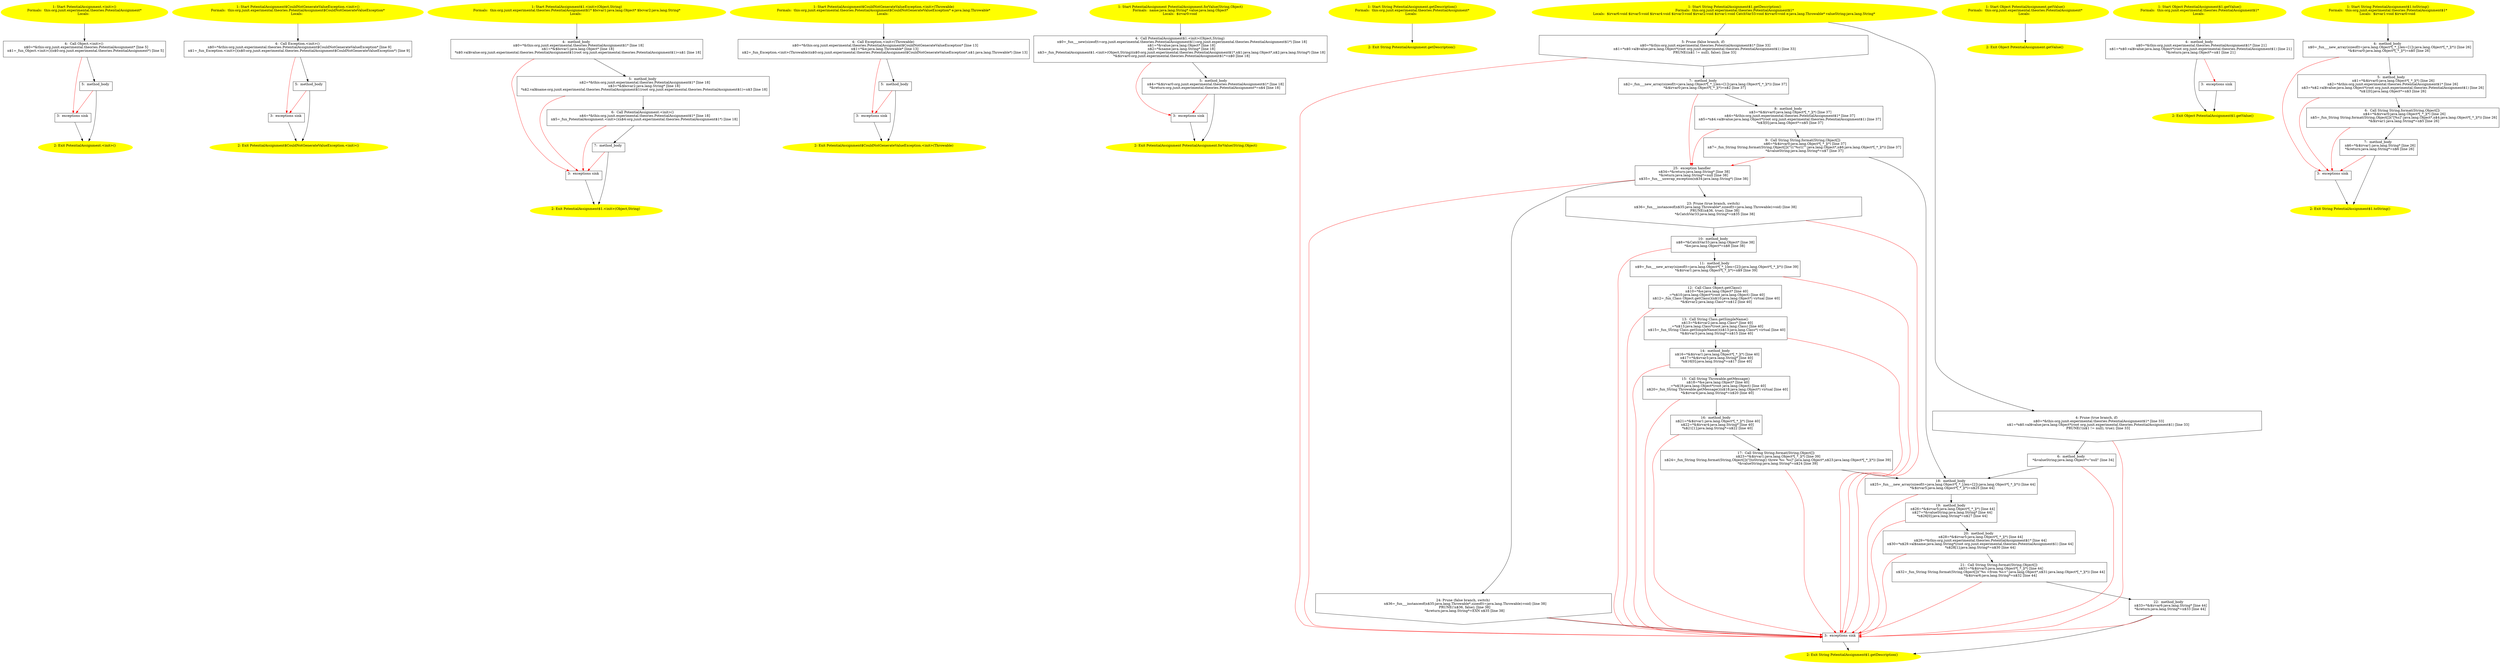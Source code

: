 /* @generated */
digraph cfg {
"org.junit.experimental.theories.PotentialAssignment.<init>().a946f276779614f1e96d14861b36c3ec_1" [label="1: Start PotentialAssignment.<init>()\nFormals:  this:org.junit.experimental.theories.PotentialAssignment*\nLocals:  \n  " color=yellow style=filled]
	

	 "org.junit.experimental.theories.PotentialAssignment.<init>().a946f276779614f1e96d14861b36c3ec_1" -> "org.junit.experimental.theories.PotentialAssignment.<init>().a946f276779614f1e96d14861b36c3ec_4" ;
"org.junit.experimental.theories.PotentialAssignment.<init>().a946f276779614f1e96d14861b36c3ec_2" [label="2: Exit PotentialAssignment.<init>() \n  " color=yellow style=filled]
	

"org.junit.experimental.theories.PotentialAssignment.<init>().a946f276779614f1e96d14861b36c3ec_3" [label="3:  exceptions sink \n  " shape="box"]
	

	 "org.junit.experimental.theories.PotentialAssignment.<init>().a946f276779614f1e96d14861b36c3ec_3" -> "org.junit.experimental.theories.PotentialAssignment.<init>().a946f276779614f1e96d14861b36c3ec_2" ;
"org.junit.experimental.theories.PotentialAssignment.<init>().a946f276779614f1e96d14861b36c3ec_4" [label="4:  Call Object.<init>() \n   n$0=*&this:org.junit.experimental.theories.PotentialAssignment* [line 5]\n  n$1=_fun_Object.<init>()(n$0:org.junit.experimental.theories.PotentialAssignment*) [line 5]\n " shape="box"]
	

	 "org.junit.experimental.theories.PotentialAssignment.<init>().a946f276779614f1e96d14861b36c3ec_4" -> "org.junit.experimental.theories.PotentialAssignment.<init>().a946f276779614f1e96d14861b36c3ec_5" ;
	 "org.junit.experimental.theories.PotentialAssignment.<init>().a946f276779614f1e96d14861b36c3ec_4" -> "org.junit.experimental.theories.PotentialAssignment.<init>().a946f276779614f1e96d14861b36c3ec_3" [color="red" ];
"org.junit.experimental.theories.PotentialAssignment.<init>().a946f276779614f1e96d14861b36c3ec_5" [label="5:  method_body \n  " shape="box"]
	

	 "org.junit.experimental.theories.PotentialAssignment.<init>().a946f276779614f1e96d14861b36c3ec_5" -> "org.junit.experimental.theories.PotentialAssignment.<init>().a946f276779614f1e96d14861b36c3ec_2" ;
	 "org.junit.experimental.theories.PotentialAssignment.<init>().a946f276779614f1e96d14861b36c3ec_5" -> "org.junit.experimental.theories.PotentialAssignment.<init>().a946f276779614f1e96d14861b36c3ec_3" [color="red" ];
"org.junit.experimental.theories.PotentialAssignment$CouldNotGenerateValueException.<init>().625df647f2299455a5fc3a4da84e0d4c_1" [label="1: Start PotentialAssignment$CouldNotGenerateValueException.<init>()\nFormals:  this:org.junit.experimental.theories.PotentialAssignment$CouldNotGenerateValueException*\nLocals:  \n  " color=yellow style=filled]
	

	 "org.junit.experimental.theories.PotentialAssignment$CouldNotGenerateValueException.<init>().625df647f2299455a5fc3a4da84e0d4c_1" -> "org.junit.experimental.theories.PotentialAssignment$CouldNotGenerateValueException.<init>().625df647f2299455a5fc3a4da84e0d4c_4" ;
"org.junit.experimental.theories.PotentialAssignment$CouldNotGenerateValueException.<init>().625df647f2299455a5fc3a4da84e0d4c_2" [label="2: Exit PotentialAssignment$CouldNotGenerateValueException.<init>() \n  " color=yellow style=filled]
	

"org.junit.experimental.theories.PotentialAssignment$CouldNotGenerateValueException.<init>().625df647f2299455a5fc3a4da84e0d4c_3" [label="3:  exceptions sink \n  " shape="box"]
	

	 "org.junit.experimental.theories.PotentialAssignment$CouldNotGenerateValueException.<init>().625df647f2299455a5fc3a4da84e0d4c_3" -> "org.junit.experimental.theories.PotentialAssignment$CouldNotGenerateValueException.<init>().625df647f2299455a5fc3a4da84e0d4c_2" ;
"org.junit.experimental.theories.PotentialAssignment$CouldNotGenerateValueException.<init>().625df647f2299455a5fc3a4da84e0d4c_4" [label="4:  Call Exception.<init>() \n   n$0=*&this:org.junit.experimental.theories.PotentialAssignment$CouldNotGenerateValueException* [line 9]\n  n$1=_fun_Exception.<init>()(n$0:org.junit.experimental.theories.PotentialAssignment$CouldNotGenerateValueException*) [line 9]\n " shape="box"]
	

	 "org.junit.experimental.theories.PotentialAssignment$CouldNotGenerateValueException.<init>().625df647f2299455a5fc3a4da84e0d4c_4" -> "org.junit.experimental.theories.PotentialAssignment$CouldNotGenerateValueException.<init>().625df647f2299455a5fc3a4da84e0d4c_5" ;
	 "org.junit.experimental.theories.PotentialAssignment$CouldNotGenerateValueException.<init>().625df647f2299455a5fc3a4da84e0d4c_4" -> "org.junit.experimental.theories.PotentialAssignment$CouldNotGenerateValueException.<init>().625df647f2299455a5fc3a4da84e0d4c_3" [color="red" ];
"org.junit.experimental.theories.PotentialAssignment$CouldNotGenerateValueException.<init>().625df647f2299455a5fc3a4da84e0d4c_5" [label="5:  method_body \n  " shape="box"]
	

	 "org.junit.experimental.theories.PotentialAssignment$CouldNotGenerateValueException.<init>().625df647f2299455a5fc3a4da84e0d4c_5" -> "org.junit.experimental.theories.PotentialAssignment$CouldNotGenerateValueException.<init>().625df647f2299455a5fc3a4da84e0d4c_2" ;
	 "org.junit.experimental.theories.PotentialAssignment$CouldNotGenerateValueException.<init>().625df647f2299455a5fc3a4da84e0d4c_5" -> "org.junit.experimental.theories.PotentialAssignment$CouldNotGenerateValueException.<init>().625df647f2299455a5fc3a4da84e0d4c_3" [color="red" ];
"org.junit.experimental.theories.PotentialAssignment$1.<init>(java.lang.Object,java.lang.String).eab66f8be7a6048286e4ffd0e02a91ef_1" [label="1: Start PotentialAssignment$1.<init>(Object,String)\nFormals:  this:org.junit.experimental.theories.PotentialAssignment$1* $bcvar1:java.lang.Object* $bcvar2:java.lang.String*\nLocals:  \n  " color=yellow style=filled]
	

	 "org.junit.experimental.theories.PotentialAssignment$1.<init>(java.lang.Object,java.lang.String).eab66f8be7a6048286e4ffd0e02a91ef_1" -> "org.junit.experimental.theories.PotentialAssignment$1.<init>(java.lang.Object,java.lang.String).eab66f8be7a6048286e4ffd0e02a91ef_4" ;
"org.junit.experimental.theories.PotentialAssignment$1.<init>(java.lang.Object,java.lang.String).eab66f8be7a6048286e4ffd0e02a91ef_2" [label="2: Exit PotentialAssignment$1.<init>(Object,String) \n  " color=yellow style=filled]
	

"org.junit.experimental.theories.PotentialAssignment$1.<init>(java.lang.Object,java.lang.String).eab66f8be7a6048286e4ffd0e02a91ef_3" [label="3:  exceptions sink \n  " shape="box"]
	

	 "org.junit.experimental.theories.PotentialAssignment$1.<init>(java.lang.Object,java.lang.String).eab66f8be7a6048286e4ffd0e02a91ef_3" -> "org.junit.experimental.theories.PotentialAssignment$1.<init>(java.lang.Object,java.lang.String).eab66f8be7a6048286e4ffd0e02a91ef_2" ;
"org.junit.experimental.theories.PotentialAssignment$1.<init>(java.lang.Object,java.lang.String).eab66f8be7a6048286e4ffd0e02a91ef_4" [label="4:  method_body \n   n$0=*&this:org.junit.experimental.theories.PotentialAssignment$1* [line 18]\n  n$1=*&$bcvar1:java.lang.Object* [line 18]\n  *n$0.val$value:org.junit.experimental.theories.PotentialAssignment$1(root org.junit.experimental.theories.PotentialAssignment$1)=n$1 [line 18]\n " shape="box"]
	

	 "org.junit.experimental.theories.PotentialAssignment$1.<init>(java.lang.Object,java.lang.String).eab66f8be7a6048286e4ffd0e02a91ef_4" -> "org.junit.experimental.theories.PotentialAssignment$1.<init>(java.lang.Object,java.lang.String).eab66f8be7a6048286e4ffd0e02a91ef_5" ;
	 "org.junit.experimental.theories.PotentialAssignment$1.<init>(java.lang.Object,java.lang.String).eab66f8be7a6048286e4ffd0e02a91ef_4" -> "org.junit.experimental.theories.PotentialAssignment$1.<init>(java.lang.Object,java.lang.String).eab66f8be7a6048286e4ffd0e02a91ef_3" [color="red" ];
"org.junit.experimental.theories.PotentialAssignment$1.<init>(java.lang.Object,java.lang.String).eab66f8be7a6048286e4ffd0e02a91ef_5" [label="5:  method_body \n   n$2=*&this:org.junit.experimental.theories.PotentialAssignment$1* [line 18]\n  n$3=*&$bcvar2:java.lang.String* [line 18]\n  *n$2.val$name:org.junit.experimental.theories.PotentialAssignment$1(root org.junit.experimental.theories.PotentialAssignment$1)=n$3 [line 18]\n " shape="box"]
	

	 "org.junit.experimental.theories.PotentialAssignment$1.<init>(java.lang.Object,java.lang.String).eab66f8be7a6048286e4ffd0e02a91ef_5" -> "org.junit.experimental.theories.PotentialAssignment$1.<init>(java.lang.Object,java.lang.String).eab66f8be7a6048286e4ffd0e02a91ef_6" ;
	 "org.junit.experimental.theories.PotentialAssignment$1.<init>(java.lang.Object,java.lang.String).eab66f8be7a6048286e4ffd0e02a91ef_5" -> "org.junit.experimental.theories.PotentialAssignment$1.<init>(java.lang.Object,java.lang.String).eab66f8be7a6048286e4ffd0e02a91ef_3" [color="red" ];
"org.junit.experimental.theories.PotentialAssignment$1.<init>(java.lang.Object,java.lang.String).eab66f8be7a6048286e4ffd0e02a91ef_6" [label="6:  Call PotentialAssignment.<init>() \n   n$4=*&this:org.junit.experimental.theories.PotentialAssignment$1* [line 18]\n  n$5=_fun_PotentialAssignment.<init>()(n$4:org.junit.experimental.theories.PotentialAssignment$1*) [line 18]\n " shape="box"]
	

	 "org.junit.experimental.theories.PotentialAssignment$1.<init>(java.lang.Object,java.lang.String).eab66f8be7a6048286e4ffd0e02a91ef_6" -> "org.junit.experimental.theories.PotentialAssignment$1.<init>(java.lang.Object,java.lang.String).eab66f8be7a6048286e4ffd0e02a91ef_7" ;
	 "org.junit.experimental.theories.PotentialAssignment$1.<init>(java.lang.Object,java.lang.String).eab66f8be7a6048286e4ffd0e02a91ef_6" -> "org.junit.experimental.theories.PotentialAssignment$1.<init>(java.lang.Object,java.lang.String).eab66f8be7a6048286e4ffd0e02a91ef_3" [color="red" ];
"org.junit.experimental.theories.PotentialAssignment$1.<init>(java.lang.Object,java.lang.String).eab66f8be7a6048286e4ffd0e02a91ef_7" [label="7:  method_body \n  " shape="box"]
	

	 "org.junit.experimental.theories.PotentialAssignment$1.<init>(java.lang.Object,java.lang.String).eab66f8be7a6048286e4ffd0e02a91ef_7" -> "org.junit.experimental.theories.PotentialAssignment$1.<init>(java.lang.Object,java.lang.String).eab66f8be7a6048286e4ffd0e02a91ef_2" ;
	 "org.junit.experimental.theories.PotentialAssignment$1.<init>(java.lang.Object,java.lang.String).eab66f8be7a6048286e4ffd0e02a91ef_7" -> "org.junit.experimental.theories.PotentialAssignment$1.<init>(java.lang.Object,java.lang.String).eab66f8be7a6048286e4ffd0e02a91ef_3" [color="red" ];
"org.junit.experimental.theories.PotentialAssignment$CouldNotGenerateValueException.<init>(java.lang..3b45410558bc64ae177386a773571b39_1" [label="1: Start PotentialAssignment$CouldNotGenerateValueException.<init>(Throwable)\nFormals:  this:org.junit.experimental.theories.PotentialAssignment$CouldNotGenerateValueException* e:java.lang.Throwable*\nLocals:  \n  " color=yellow style=filled]
	

	 "org.junit.experimental.theories.PotentialAssignment$CouldNotGenerateValueException.<init>(java.lang..3b45410558bc64ae177386a773571b39_1" -> "org.junit.experimental.theories.PotentialAssignment$CouldNotGenerateValueException.<init>(java.lang..3b45410558bc64ae177386a773571b39_4" ;
"org.junit.experimental.theories.PotentialAssignment$CouldNotGenerateValueException.<init>(java.lang..3b45410558bc64ae177386a773571b39_2" [label="2: Exit PotentialAssignment$CouldNotGenerateValueException.<init>(Throwable) \n  " color=yellow style=filled]
	

"org.junit.experimental.theories.PotentialAssignment$CouldNotGenerateValueException.<init>(java.lang..3b45410558bc64ae177386a773571b39_3" [label="3:  exceptions sink \n  " shape="box"]
	

	 "org.junit.experimental.theories.PotentialAssignment$CouldNotGenerateValueException.<init>(java.lang..3b45410558bc64ae177386a773571b39_3" -> "org.junit.experimental.theories.PotentialAssignment$CouldNotGenerateValueException.<init>(java.lang..3b45410558bc64ae177386a773571b39_2" ;
"org.junit.experimental.theories.PotentialAssignment$CouldNotGenerateValueException.<init>(java.lang..3b45410558bc64ae177386a773571b39_4" [label="4:  Call Exception.<init>(Throwable) \n   n$0=*&this:org.junit.experimental.theories.PotentialAssignment$CouldNotGenerateValueException* [line 13]\n  n$1=*&e:java.lang.Throwable* [line 13]\n  n$2=_fun_Exception.<init>(Throwable)(n$0:org.junit.experimental.theories.PotentialAssignment$CouldNotGenerateValueException*,n$1:java.lang.Throwable*) [line 13]\n " shape="box"]
	

	 "org.junit.experimental.theories.PotentialAssignment$CouldNotGenerateValueException.<init>(java.lang..3b45410558bc64ae177386a773571b39_4" -> "org.junit.experimental.theories.PotentialAssignment$CouldNotGenerateValueException.<init>(java.lang..3b45410558bc64ae177386a773571b39_5" ;
	 "org.junit.experimental.theories.PotentialAssignment$CouldNotGenerateValueException.<init>(java.lang..3b45410558bc64ae177386a773571b39_4" -> "org.junit.experimental.theories.PotentialAssignment$CouldNotGenerateValueException.<init>(java.lang..3b45410558bc64ae177386a773571b39_3" [color="red" ];
"org.junit.experimental.theories.PotentialAssignment$CouldNotGenerateValueException.<init>(java.lang..3b45410558bc64ae177386a773571b39_5" [label="5:  method_body \n  " shape="box"]
	

	 "org.junit.experimental.theories.PotentialAssignment$CouldNotGenerateValueException.<init>(java.lang..3b45410558bc64ae177386a773571b39_5" -> "org.junit.experimental.theories.PotentialAssignment$CouldNotGenerateValueException.<init>(java.lang..3b45410558bc64ae177386a773571b39_2" ;
	 "org.junit.experimental.theories.PotentialAssignment$CouldNotGenerateValueException.<init>(java.lang..3b45410558bc64ae177386a773571b39_5" -> "org.junit.experimental.theories.PotentialAssignment$CouldNotGenerateValueException.<init>(java.lang..3b45410558bc64ae177386a773571b39_3" [color="red" ];
"org.junit.experimental.theories.PotentialAssignment.forValue(java.lang.String,java.lang.Object):org..a5580ac866ad2b1272d7905af840dd04_1" [label="1: Start PotentialAssignment PotentialAssignment.forValue(String,Object)\nFormals:  name:java.lang.String* value:java.lang.Object*\nLocals:  $irvar0:void \n  " color=yellow style=filled]
	

	 "org.junit.experimental.theories.PotentialAssignment.forValue(java.lang.String,java.lang.Object):org..a5580ac866ad2b1272d7905af840dd04_1" -> "org.junit.experimental.theories.PotentialAssignment.forValue(java.lang.String,java.lang.Object):org..a5580ac866ad2b1272d7905af840dd04_4" ;
"org.junit.experimental.theories.PotentialAssignment.forValue(java.lang.String,java.lang.Object):org..a5580ac866ad2b1272d7905af840dd04_2" [label="2: Exit PotentialAssignment PotentialAssignment.forValue(String,Object) \n  " color=yellow style=filled]
	

"org.junit.experimental.theories.PotentialAssignment.forValue(java.lang.String,java.lang.Object):org..a5580ac866ad2b1272d7905af840dd04_3" [label="3:  exceptions sink \n  " shape="box"]
	

	 "org.junit.experimental.theories.PotentialAssignment.forValue(java.lang.String,java.lang.Object):org..a5580ac866ad2b1272d7905af840dd04_3" -> "org.junit.experimental.theories.PotentialAssignment.forValue(java.lang.String,java.lang.Object):org..a5580ac866ad2b1272d7905af840dd04_2" ;
"org.junit.experimental.theories.PotentialAssignment.forValue(java.lang.String,java.lang.Object):org..a5580ac866ad2b1272d7905af840dd04_4" [label="4:  Call PotentialAssignment$1.<init>(Object,String) \n   n$0=_fun___new(sizeof(t=org.junit.experimental.theories.PotentialAssignment$1):org.junit.experimental.theories.PotentialAssignment$1*) [line 18]\n  n$1=*&value:java.lang.Object* [line 18]\n  n$2=*&name:java.lang.String* [line 18]\n  n$3=_fun_PotentialAssignment$1.<init>(Object,String)(n$0:org.junit.experimental.theories.PotentialAssignment$1*,n$1:java.lang.Object*,n$2:java.lang.String*) [line 18]\n  *&$irvar0:org.junit.experimental.theories.PotentialAssignment$1*=n$0 [line 18]\n " shape="box"]
	

	 "org.junit.experimental.theories.PotentialAssignment.forValue(java.lang.String,java.lang.Object):org..a5580ac866ad2b1272d7905af840dd04_4" -> "org.junit.experimental.theories.PotentialAssignment.forValue(java.lang.String,java.lang.Object):org..a5580ac866ad2b1272d7905af840dd04_5" ;
	 "org.junit.experimental.theories.PotentialAssignment.forValue(java.lang.String,java.lang.Object):org..a5580ac866ad2b1272d7905af840dd04_4" -> "org.junit.experimental.theories.PotentialAssignment.forValue(java.lang.String,java.lang.Object):org..a5580ac866ad2b1272d7905af840dd04_3" [color="red" ];
"org.junit.experimental.theories.PotentialAssignment.forValue(java.lang.String,java.lang.Object):org..a5580ac866ad2b1272d7905af840dd04_5" [label="5:  method_body \n   n$4=*&$irvar0:org.junit.experimental.theories.PotentialAssignment$1* [line 18]\n  *&return:org.junit.experimental.theories.PotentialAssignment*=n$4 [line 18]\n " shape="box"]
	

	 "org.junit.experimental.theories.PotentialAssignment.forValue(java.lang.String,java.lang.Object):org..a5580ac866ad2b1272d7905af840dd04_5" -> "org.junit.experimental.theories.PotentialAssignment.forValue(java.lang.String,java.lang.Object):org..a5580ac866ad2b1272d7905af840dd04_2" ;
	 "org.junit.experimental.theories.PotentialAssignment.forValue(java.lang.String,java.lang.Object):org..a5580ac866ad2b1272d7905af840dd04_5" -> "org.junit.experimental.theories.PotentialAssignment.forValue(java.lang.String,java.lang.Object):org..a5580ac866ad2b1272d7905af840dd04_3" [color="red" ];
"org.junit.experimental.theories.PotentialAssignment.getDescription():java.lang.String.9f4cc914d2391254c9bb45f0bfa94de8_1" [label="1: Start String PotentialAssignment.getDescription()\nFormals:  this:org.junit.experimental.theories.PotentialAssignment*\nLocals:  \n  " color=yellow style=filled]
	

	 "org.junit.experimental.theories.PotentialAssignment.getDescription():java.lang.String.9f4cc914d2391254c9bb45f0bfa94de8_1" -> "org.junit.experimental.theories.PotentialAssignment.getDescription():java.lang.String.9f4cc914d2391254c9bb45f0bfa94de8_2" ;
"org.junit.experimental.theories.PotentialAssignment.getDescription():java.lang.String.9f4cc914d2391254c9bb45f0bfa94de8_2" [label="2: Exit String PotentialAssignment.getDescription() \n  " color=yellow style=filled]
	

"org.junit.experimental.theories.PotentialAssignment$1.getDescription():java.lang.String.2c27c659c81fd42a4b903eeda3b62102_1" [label="1: Start String PotentialAssignment$1.getDescription()\nFormals:  this:org.junit.experimental.theories.PotentialAssignment$1*\nLocals:  $irvar6:void $irvar5:void $irvar4:void $irvar3:void $irvar2:void $irvar1:void CatchVar33:void $irvar0:void e:java.lang.Throwable* valueString:java.lang.String* \n  " color=yellow style=filled]
	

	 "org.junit.experimental.theories.PotentialAssignment$1.getDescription():java.lang.String.2c27c659c81fd42a4b903eeda3b62102_1" -> "org.junit.experimental.theories.PotentialAssignment$1.getDescription():java.lang.String.2c27c659c81fd42a4b903eeda3b62102_4" ;
	 "org.junit.experimental.theories.PotentialAssignment$1.getDescription():java.lang.String.2c27c659c81fd42a4b903eeda3b62102_1" -> "org.junit.experimental.theories.PotentialAssignment$1.getDescription():java.lang.String.2c27c659c81fd42a4b903eeda3b62102_5" ;
"org.junit.experimental.theories.PotentialAssignment$1.getDescription():java.lang.String.2c27c659c81fd42a4b903eeda3b62102_2" [label="2: Exit String PotentialAssignment$1.getDescription() \n  " color=yellow style=filled]
	

"org.junit.experimental.theories.PotentialAssignment$1.getDescription():java.lang.String.2c27c659c81fd42a4b903eeda3b62102_3" [label="3:  exceptions sink \n  " shape="box"]
	

	 "org.junit.experimental.theories.PotentialAssignment$1.getDescription():java.lang.String.2c27c659c81fd42a4b903eeda3b62102_3" -> "org.junit.experimental.theories.PotentialAssignment$1.getDescription():java.lang.String.2c27c659c81fd42a4b903eeda3b62102_2" ;
"org.junit.experimental.theories.PotentialAssignment$1.getDescription():java.lang.String.2c27c659c81fd42a4b903eeda3b62102_4" [label="4: Prune (true branch, if) \n   n$0=*&this:org.junit.experimental.theories.PotentialAssignment$1* [line 33]\n  n$1=*n$0.val$value:java.lang.Object*(root org.junit.experimental.theories.PotentialAssignment$1) [line 33]\n  PRUNE(!(n$1 != null), true); [line 33]\n " shape="invhouse"]
	

	 "org.junit.experimental.theories.PotentialAssignment$1.getDescription():java.lang.String.2c27c659c81fd42a4b903eeda3b62102_4" -> "org.junit.experimental.theories.PotentialAssignment$1.getDescription():java.lang.String.2c27c659c81fd42a4b903eeda3b62102_6" ;
	 "org.junit.experimental.theories.PotentialAssignment$1.getDescription():java.lang.String.2c27c659c81fd42a4b903eeda3b62102_4" -> "org.junit.experimental.theories.PotentialAssignment$1.getDescription():java.lang.String.2c27c659c81fd42a4b903eeda3b62102_3" [color="red" ];
"org.junit.experimental.theories.PotentialAssignment$1.getDescription():java.lang.String.2c27c659c81fd42a4b903eeda3b62102_5" [label="5: Prune (false branch, if) \n   n$0=*&this:org.junit.experimental.theories.PotentialAssignment$1* [line 33]\n  n$1=*n$0.val$value:java.lang.Object*(root org.junit.experimental.theories.PotentialAssignment$1) [line 33]\n  PRUNE((n$1 != null), false); [line 33]\n " shape="invhouse"]
	

	 "org.junit.experimental.theories.PotentialAssignment$1.getDescription():java.lang.String.2c27c659c81fd42a4b903eeda3b62102_5" -> "org.junit.experimental.theories.PotentialAssignment$1.getDescription():java.lang.String.2c27c659c81fd42a4b903eeda3b62102_7" ;
	 "org.junit.experimental.theories.PotentialAssignment$1.getDescription():java.lang.String.2c27c659c81fd42a4b903eeda3b62102_5" -> "org.junit.experimental.theories.PotentialAssignment$1.getDescription():java.lang.String.2c27c659c81fd42a4b903eeda3b62102_3" [color="red" ];
"org.junit.experimental.theories.PotentialAssignment$1.getDescription():java.lang.String.2c27c659c81fd42a4b903eeda3b62102_6" [label="6:  method_body \n   *&valueString:java.lang.Object*=\"null\" [line 34]\n " shape="box"]
	

	 "org.junit.experimental.theories.PotentialAssignment$1.getDescription():java.lang.String.2c27c659c81fd42a4b903eeda3b62102_6" -> "org.junit.experimental.theories.PotentialAssignment$1.getDescription():java.lang.String.2c27c659c81fd42a4b903eeda3b62102_18" ;
	 "org.junit.experimental.theories.PotentialAssignment$1.getDescription():java.lang.String.2c27c659c81fd42a4b903eeda3b62102_6" -> "org.junit.experimental.theories.PotentialAssignment$1.getDescription():java.lang.String.2c27c659c81fd42a4b903eeda3b62102_3" [color="red" ];
"org.junit.experimental.theories.PotentialAssignment$1.getDescription():java.lang.String.2c27c659c81fd42a4b903eeda3b62102_7" [label="7:  method_body \n   n$2=_fun___new_array(sizeof(t=java.lang.Object*[_*_];len=[1]):java.lang.Object*[_*_](*)) [line 37]\n  *&$irvar0:java.lang.Object*[_*_](*)=n$2 [line 37]\n " shape="box"]
	

	 "org.junit.experimental.theories.PotentialAssignment$1.getDescription():java.lang.String.2c27c659c81fd42a4b903eeda3b62102_7" -> "org.junit.experimental.theories.PotentialAssignment$1.getDescription():java.lang.String.2c27c659c81fd42a4b903eeda3b62102_8" ;
	 "org.junit.experimental.theories.PotentialAssignment$1.getDescription():java.lang.String.2c27c659c81fd42a4b903eeda3b62102_7" -> "org.junit.experimental.theories.PotentialAssignment$1.getDescription():java.lang.String.2c27c659c81fd42a4b903eeda3b62102_25" [color="red" ];
"org.junit.experimental.theories.PotentialAssignment$1.getDescription():java.lang.String.2c27c659c81fd42a4b903eeda3b62102_8" [label="8:  method_body \n   n$3=*&$irvar0:java.lang.Object*[_*_](*) [line 37]\n  n$4=*&this:org.junit.experimental.theories.PotentialAssignment$1* [line 37]\n  n$5=*n$4.val$value:java.lang.Object*(root org.junit.experimental.theories.PotentialAssignment$1) [line 37]\n  *n$3[0]:java.lang.Object*=n$5 [line 37]\n " shape="box"]
	

	 "org.junit.experimental.theories.PotentialAssignment$1.getDescription():java.lang.String.2c27c659c81fd42a4b903eeda3b62102_8" -> "org.junit.experimental.theories.PotentialAssignment$1.getDescription():java.lang.String.2c27c659c81fd42a4b903eeda3b62102_9" ;
	 "org.junit.experimental.theories.PotentialAssignment$1.getDescription():java.lang.String.2c27c659c81fd42a4b903eeda3b62102_8" -> "org.junit.experimental.theories.PotentialAssignment$1.getDescription():java.lang.String.2c27c659c81fd42a4b903eeda3b62102_25" [color="red" ];
"org.junit.experimental.theories.PotentialAssignment$1.getDescription():java.lang.String.2c27c659c81fd42a4b903eeda3b62102_9" [label="9:  Call String String.format(String,Object[]) \n   n$6=*&$irvar0:java.lang.Object*[_*_](*) [line 37]\n  n$7=_fun_String String.format(String,Object[])(\"\\\\\\\"%s\\\\\\\"\":java.lang.Object*,n$6:java.lang.Object*[_*_](*)) [line 37]\n  *&valueString:java.lang.String*=n$7 [line 37]\n " shape="box"]
	

	 "org.junit.experimental.theories.PotentialAssignment$1.getDescription():java.lang.String.2c27c659c81fd42a4b903eeda3b62102_9" -> "org.junit.experimental.theories.PotentialAssignment$1.getDescription():java.lang.String.2c27c659c81fd42a4b903eeda3b62102_18" ;
	 "org.junit.experimental.theories.PotentialAssignment$1.getDescription():java.lang.String.2c27c659c81fd42a4b903eeda3b62102_9" -> "org.junit.experimental.theories.PotentialAssignment$1.getDescription():java.lang.String.2c27c659c81fd42a4b903eeda3b62102_25" [color="red" ];
"org.junit.experimental.theories.PotentialAssignment$1.getDescription():java.lang.String.2c27c659c81fd42a4b903eeda3b62102_10" [label="10:  method_body \n   n$8=*&CatchVar33:java.lang.Object* [line 38]\n  *&e:java.lang.Object*=n$8 [line 38]\n " shape="box"]
	

	 "org.junit.experimental.theories.PotentialAssignment$1.getDescription():java.lang.String.2c27c659c81fd42a4b903eeda3b62102_10" -> "org.junit.experimental.theories.PotentialAssignment$1.getDescription():java.lang.String.2c27c659c81fd42a4b903eeda3b62102_11" ;
	 "org.junit.experimental.theories.PotentialAssignment$1.getDescription():java.lang.String.2c27c659c81fd42a4b903eeda3b62102_10" -> "org.junit.experimental.theories.PotentialAssignment$1.getDescription():java.lang.String.2c27c659c81fd42a4b903eeda3b62102_3" [color="red" ];
"org.junit.experimental.theories.PotentialAssignment$1.getDescription():java.lang.String.2c27c659c81fd42a4b903eeda3b62102_11" [label="11:  method_body \n   n$9=_fun___new_array(sizeof(t=java.lang.Object*[_*_];len=[2]):java.lang.Object*[_*_](*)) [line 39]\n  *&$irvar1:java.lang.Object*[_*_](*)=n$9 [line 39]\n " shape="box"]
	

	 "org.junit.experimental.theories.PotentialAssignment$1.getDescription():java.lang.String.2c27c659c81fd42a4b903eeda3b62102_11" -> "org.junit.experimental.theories.PotentialAssignment$1.getDescription():java.lang.String.2c27c659c81fd42a4b903eeda3b62102_12" ;
	 "org.junit.experimental.theories.PotentialAssignment$1.getDescription():java.lang.String.2c27c659c81fd42a4b903eeda3b62102_11" -> "org.junit.experimental.theories.PotentialAssignment$1.getDescription():java.lang.String.2c27c659c81fd42a4b903eeda3b62102_3" [color="red" ];
"org.junit.experimental.theories.PotentialAssignment$1.getDescription():java.lang.String.2c27c659c81fd42a4b903eeda3b62102_12" [label="12:  Call Class Object.getClass() \n   n$10=*&e:java.lang.Object* [line 40]\n  _=*n$10:java.lang.Object*(root java.lang.Object) [line 40]\n  n$12=_fun_Class Object.getClass()(n$10:java.lang.Object*) virtual [line 40]\n  *&$irvar2:java.lang.Class*=n$12 [line 40]\n " shape="box"]
	

	 "org.junit.experimental.theories.PotentialAssignment$1.getDescription():java.lang.String.2c27c659c81fd42a4b903eeda3b62102_12" -> "org.junit.experimental.theories.PotentialAssignment$1.getDescription():java.lang.String.2c27c659c81fd42a4b903eeda3b62102_13" ;
	 "org.junit.experimental.theories.PotentialAssignment$1.getDescription():java.lang.String.2c27c659c81fd42a4b903eeda3b62102_12" -> "org.junit.experimental.theories.PotentialAssignment$1.getDescription():java.lang.String.2c27c659c81fd42a4b903eeda3b62102_3" [color="red" ];
"org.junit.experimental.theories.PotentialAssignment$1.getDescription():java.lang.String.2c27c659c81fd42a4b903eeda3b62102_13" [label="13:  Call String Class.getSimpleName() \n   n$13=*&$irvar2:java.lang.Class* [line 40]\n  _=*n$13:java.lang.Class*(root java.lang.Class) [line 40]\n  n$15=_fun_String Class.getSimpleName()(n$13:java.lang.Class*) virtual [line 40]\n  *&$irvar3:java.lang.String*=n$15 [line 40]\n " shape="box"]
	

	 "org.junit.experimental.theories.PotentialAssignment$1.getDescription():java.lang.String.2c27c659c81fd42a4b903eeda3b62102_13" -> "org.junit.experimental.theories.PotentialAssignment$1.getDescription():java.lang.String.2c27c659c81fd42a4b903eeda3b62102_14" ;
	 "org.junit.experimental.theories.PotentialAssignment$1.getDescription():java.lang.String.2c27c659c81fd42a4b903eeda3b62102_13" -> "org.junit.experimental.theories.PotentialAssignment$1.getDescription():java.lang.String.2c27c659c81fd42a4b903eeda3b62102_3" [color="red" ];
"org.junit.experimental.theories.PotentialAssignment$1.getDescription():java.lang.String.2c27c659c81fd42a4b903eeda3b62102_14" [label="14:  method_body \n   n$16=*&$irvar1:java.lang.Object*[_*_](*) [line 40]\n  n$17=*&$irvar3:java.lang.String* [line 40]\n  *n$16[0]:java.lang.String*=n$17 [line 40]\n " shape="box"]
	

	 "org.junit.experimental.theories.PotentialAssignment$1.getDescription():java.lang.String.2c27c659c81fd42a4b903eeda3b62102_14" -> "org.junit.experimental.theories.PotentialAssignment$1.getDescription():java.lang.String.2c27c659c81fd42a4b903eeda3b62102_15" ;
	 "org.junit.experimental.theories.PotentialAssignment$1.getDescription():java.lang.String.2c27c659c81fd42a4b903eeda3b62102_14" -> "org.junit.experimental.theories.PotentialAssignment$1.getDescription():java.lang.String.2c27c659c81fd42a4b903eeda3b62102_3" [color="red" ];
"org.junit.experimental.theories.PotentialAssignment$1.getDescription():java.lang.String.2c27c659c81fd42a4b903eeda3b62102_15" [label="15:  Call String Throwable.getMessage() \n   n$18=*&e:java.lang.Object* [line 40]\n  _=*n$18:java.lang.Object*(root java.lang.Object) [line 40]\n  n$20=_fun_String Throwable.getMessage()(n$18:java.lang.Object*) virtual [line 40]\n  *&$irvar4:java.lang.String*=n$20 [line 40]\n " shape="box"]
	

	 "org.junit.experimental.theories.PotentialAssignment$1.getDescription():java.lang.String.2c27c659c81fd42a4b903eeda3b62102_15" -> "org.junit.experimental.theories.PotentialAssignment$1.getDescription():java.lang.String.2c27c659c81fd42a4b903eeda3b62102_16" ;
	 "org.junit.experimental.theories.PotentialAssignment$1.getDescription():java.lang.String.2c27c659c81fd42a4b903eeda3b62102_15" -> "org.junit.experimental.theories.PotentialAssignment$1.getDescription():java.lang.String.2c27c659c81fd42a4b903eeda3b62102_3" [color="red" ];
"org.junit.experimental.theories.PotentialAssignment$1.getDescription():java.lang.String.2c27c659c81fd42a4b903eeda3b62102_16" [label="16:  method_body \n   n$21=*&$irvar1:java.lang.Object*[_*_](*) [line 40]\n  n$22=*&$irvar4:java.lang.String* [line 40]\n  *n$21[1]:java.lang.String*=n$22 [line 40]\n " shape="box"]
	

	 "org.junit.experimental.theories.PotentialAssignment$1.getDescription():java.lang.String.2c27c659c81fd42a4b903eeda3b62102_16" -> "org.junit.experimental.theories.PotentialAssignment$1.getDescription():java.lang.String.2c27c659c81fd42a4b903eeda3b62102_17" ;
	 "org.junit.experimental.theories.PotentialAssignment$1.getDescription():java.lang.String.2c27c659c81fd42a4b903eeda3b62102_16" -> "org.junit.experimental.theories.PotentialAssignment$1.getDescription():java.lang.String.2c27c659c81fd42a4b903eeda3b62102_3" [color="red" ];
"org.junit.experimental.theories.PotentialAssignment$1.getDescription():java.lang.String.2c27c659c81fd42a4b903eeda3b62102_17" [label="17:  Call String String.format(String,Object[]) \n   n$23=*&$irvar1:java.lang.Object*[_*_](*) [line 39]\n  n$24=_fun_String String.format(String,Object[])(\"[toString() threw %s: %s]\":java.lang.Object*,n$23:java.lang.Object*[_*_](*)) [line 39]\n  *&valueString:java.lang.String*=n$24 [line 39]\n " shape="box"]
	

	 "org.junit.experimental.theories.PotentialAssignment$1.getDescription():java.lang.String.2c27c659c81fd42a4b903eeda3b62102_17" -> "org.junit.experimental.theories.PotentialAssignment$1.getDescription():java.lang.String.2c27c659c81fd42a4b903eeda3b62102_18" ;
	 "org.junit.experimental.theories.PotentialAssignment$1.getDescription():java.lang.String.2c27c659c81fd42a4b903eeda3b62102_17" -> "org.junit.experimental.theories.PotentialAssignment$1.getDescription():java.lang.String.2c27c659c81fd42a4b903eeda3b62102_3" [color="red" ];
"org.junit.experimental.theories.PotentialAssignment$1.getDescription():java.lang.String.2c27c659c81fd42a4b903eeda3b62102_18" [label="18:  method_body \n   n$25=_fun___new_array(sizeof(t=java.lang.Object*[_*_];len=[2]):java.lang.Object*[_*_](*)) [line 44]\n  *&$irvar5:java.lang.Object*[_*_](*)=n$25 [line 44]\n " shape="box"]
	

	 "org.junit.experimental.theories.PotentialAssignment$1.getDescription():java.lang.String.2c27c659c81fd42a4b903eeda3b62102_18" -> "org.junit.experimental.theories.PotentialAssignment$1.getDescription():java.lang.String.2c27c659c81fd42a4b903eeda3b62102_19" ;
	 "org.junit.experimental.theories.PotentialAssignment$1.getDescription():java.lang.String.2c27c659c81fd42a4b903eeda3b62102_18" -> "org.junit.experimental.theories.PotentialAssignment$1.getDescription():java.lang.String.2c27c659c81fd42a4b903eeda3b62102_3" [color="red" ];
"org.junit.experimental.theories.PotentialAssignment$1.getDescription():java.lang.String.2c27c659c81fd42a4b903eeda3b62102_19" [label="19:  method_body \n   n$26=*&$irvar5:java.lang.Object*[_*_](*) [line 44]\n  n$27=*&valueString:java.lang.String* [line 44]\n  *n$26[0]:java.lang.String*=n$27 [line 44]\n " shape="box"]
	

	 "org.junit.experimental.theories.PotentialAssignment$1.getDescription():java.lang.String.2c27c659c81fd42a4b903eeda3b62102_19" -> "org.junit.experimental.theories.PotentialAssignment$1.getDescription():java.lang.String.2c27c659c81fd42a4b903eeda3b62102_20" ;
	 "org.junit.experimental.theories.PotentialAssignment$1.getDescription():java.lang.String.2c27c659c81fd42a4b903eeda3b62102_19" -> "org.junit.experimental.theories.PotentialAssignment$1.getDescription():java.lang.String.2c27c659c81fd42a4b903eeda3b62102_3" [color="red" ];
"org.junit.experimental.theories.PotentialAssignment$1.getDescription():java.lang.String.2c27c659c81fd42a4b903eeda3b62102_20" [label="20:  method_body \n   n$28=*&$irvar5:java.lang.Object*[_*_](*) [line 44]\n  n$29=*&this:org.junit.experimental.theories.PotentialAssignment$1* [line 44]\n  n$30=*n$29.val$name:java.lang.String*(root org.junit.experimental.theories.PotentialAssignment$1) [line 44]\n  *n$28[1]:java.lang.String*=n$30 [line 44]\n " shape="box"]
	

	 "org.junit.experimental.theories.PotentialAssignment$1.getDescription():java.lang.String.2c27c659c81fd42a4b903eeda3b62102_20" -> "org.junit.experimental.theories.PotentialAssignment$1.getDescription():java.lang.String.2c27c659c81fd42a4b903eeda3b62102_21" ;
	 "org.junit.experimental.theories.PotentialAssignment$1.getDescription():java.lang.String.2c27c659c81fd42a4b903eeda3b62102_20" -> "org.junit.experimental.theories.PotentialAssignment$1.getDescription():java.lang.String.2c27c659c81fd42a4b903eeda3b62102_3" [color="red" ];
"org.junit.experimental.theories.PotentialAssignment$1.getDescription():java.lang.String.2c27c659c81fd42a4b903eeda3b62102_21" [label="21:  Call String String.format(String,Object[]) \n   n$31=*&$irvar5:java.lang.Object*[_*_](*) [line 44]\n  n$32=_fun_String String.format(String,Object[])(\"%s <from %s>\":java.lang.Object*,n$31:java.lang.Object*[_*_](*)) [line 44]\n  *&$irvar6:java.lang.String*=n$32 [line 44]\n " shape="box"]
	

	 "org.junit.experimental.theories.PotentialAssignment$1.getDescription():java.lang.String.2c27c659c81fd42a4b903eeda3b62102_21" -> "org.junit.experimental.theories.PotentialAssignment$1.getDescription():java.lang.String.2c27c659c81fd42a4b903eeda3b62102_22" ;
	 "org.junit.experimental.theories.PotentialAssignment$1.getDescription():java.lang.String.2c27c659c81fd42a4b903eeda3b62102_21" -> "org.junit.experimental.theories.PotentialAssignment$1.getDescription():java.lang.String.2c27c659c81fd42a4b903eeda3b62102_3" [color="red" ];
"org.junit.experimental.theories.PotentialAssignment$1.getDescription():java.lang.String.2c27c659c81fd42a4b903eeda3b62102_22" [label="22:  method_body \n   n$33=*&$irvar6:java.lang.String* [line 44]\n  *&return:java.lang.String*=n$33 [line 44]\n " shape="box"]
	

	 "org.junit.experimental.theories.PotentialAssignment$1.getDescription():java.lang.String.2c27c659c81fd42a4b903eeda3b62102_22" -> "org.junit.experimental.theories.PotentialAssignment$1.getDescription():java.lang.String.2c27c659c81fd42a4b903eeda3b62102_2" ;
	 "org.junit.experimental.theories.PotentialAssignment$1.getDescription():java.lang.String.2c27c659c81fd42a4b903eeda3b62102_22" -> "org.junit.experimental.theories.PotentialAssignment$1.getDescription():java.lang.String.2c27c659c81fd42a4b903eeda3b62102_3" [color="red" ];
"org.junit.experimental.theories.PotentialAssignment$1.getDescription():java.lang.String.2c27c659c81fd42a4b903eeda3b62102_23" [label="23: Prune (true branch, switch) \n   n$36=_fun___instanceof(n$35:java.lang.Throwable*,sizeof(t=java.lang.Throwable):void) [line 38]\n  PRUNE(n$36, true); [line 38]\n  *&CatchVar33:java.lang.String*=n$35 [line 38]\n " shape="invhouse"]
	

	 "org.junit.experimental.theories.PotentialAssignment$1.getDescription():java.lang.String.2c27c659c81fd42a4b903eeda3b62102_23" -> "org.junit.experimental.theories.PotentialAssignment$1.getDescription():java.lang.String.2c27c659c81fd42a4b903eeda3b62102_10" ;
	 "org.junit.experimental.theories.PotentialAssignment$1.getDescription():java.lang.String.2c27c659c81fd42a4b903eeda3b62102_23" -> "org.junit.experimental.theories.PotentialAssignment$1.getDescription():java.lang.String.2c27c659c81fd42a4b903eeda3b62102_3" [color="red" ];
"org.junit.experimental.theories.PotentialAssignment$1.getDescription():java.lang.String.2c27c659c81fd42a4b903eeda3b62102_24" [label="24: Prune (false branch, switch) \n   n$36=_fun___instanceof(n$35:java.lang.Throwable*,sizeof(t=java.lang.Throwable):void) [line 38]\n  PRUNE(!n$36, false); [line 38]\n  *&return:java.lang.String*=EXN n$35 [line 38]\n " shape="invhouse"]
	

	 "org.junit.experimental.theories.PotentialAssignment$1.getDescription():java.lang.String.2c27c659c81fd42a4b903eeda3b62102_24" -> "org.junit.experimental.theories.PotentialAssignment$1.getDescription():java.lang.String.2c27c659c81fd42a4b903eeda3b62102_3" ;
	 "org.junit.experimental.theories.PotentialAssignment$1.getDescription():java.lang.String.2c27c659c81fd42a4b903eeda3b62102_24" -> "org.junit.experimental.theories.PotentialAssignment$1.getDescription():java.lang.String.2c27c659c81fd42a4b903eeda3b62102_3" [color="red" ];
"org.junit.experimental.theories.PotentialAssignment$1.getDescription():java.lang.String.2c27c659c81fd42a4b903eeda3b62102_25" [label="25:  exception handler \n   n$34=*&return:java.lang.String* [line 38]\n  *&return:java.lang.String*=null [line 38]\n  n$35=_fun___unwrap_exception(n$34:java.lang.String*) [line 38]\n " shape="box"]
	

	 "org.junit.experimental.theories.PotentialAssignment$1.getDescription():java.lang.String.2c27c659c81fd42a4b903eeda3b62102_25" -> "org.junit.experimental.theories.PotentialAssignment$1.getDescription():java.lang.String.2c27c659c81fd42a4b903eeda3b62102_23" ;
	 "org.junit.experimental.theories.PotentialAssignment$1.getDescription():java.lang.String.2c27c659c81fd42a4b903eeda3b62102_25" -> "org.junit.experimental.theories.PotentialAssignment$1.getDescription():java.lang.String.2c27c659c81fd42a4b903eeda3b62102_24" ;
	 "org.junit.experimental.theories.PotentialAssignment$1.getDescription():java.lang.String.2c27c659c81fd42a4b903eeda3b62102_25" -> "org.junit.experimental.theories.PotentialAssignment$1.getDescription():java.lang.String.2c27c659c81fd42a4b903eeda3b62102_3" [color="red" ];
"org.junit.experimental.theories.PotentialAssignment.getValue():java.lang.Object.6f10ebe07798da804bd1ff32458ed8fe_1" [label="1: Start Object PotentialAssignment.getValue()\nFormals:  this:org.junit.experimental.theories.PotentialAssignment*\nLocals:  \n  " color=yellow style=filled]
	

	 "org.junit.experimental.theories.PotentialAssignment.getValue():java.lang.Object.6f10ebe07798da804bd1ff32458ed8fe_1" -> "org.junit.experimental.theories.PotentialAssignment.getValue():java.lang.Object.6f10ebe07798da804bd1ff32458ed8fe_2" ;
"org.junit.experimental.theories.PotentialAssignment.getValue():java.lang.Object.6f10ebe07798da804bd1ff32458ed8fe_2" [label="2: Exit Object PotentialAssignment.getValue() \n  " color=yellow style=filled]
	

"org.junit.experimental.theories.PotentialAssignment$1.getValue():java.lang.Object.9625c71f0ccc4994fb66d2359233a99f_1" [label="1: Start Object PotentialAssignment$1.getValue()\nFormals:  this:org.junit.experimental.theories.PotentialAssignment$1*\nLocals:  \n  " color=yellow style=filled]
	

	 "org.junit.experimental.theories.PotentialAssignment$1.getValue():java.lang.Object.9625c71f0ccc4994fb66d2359233a99f_1" -> "org.junit.experimental.theories.PotentialAssignment$1.getValue():java.lang.Object.9625c71f0ccc4994fb66d2359233a99f_4" ;
"org.junit.experimental.theories.PotentialAssignment$1.getValue():java.lang.Object.9625c71f0ccc4994fb66d2359233a99f_2" [label="2: Exit Object PotentialAssignment$1.getValue() \n  " color=yellow style=filled]
	

"org.junit.experimental.theories.PotentialAssignment$1.getValue():java.lang.Object.9625c71f0ccc4994fb66d2359233a99f_3" [label="3:  exceptions sink \n  " shape="box"]
	

	 "org.junit.experimental.theories.PotentialAssignment$1.getValue():java.lang.Object.9625c71f0ccc4994fb66d2359233a99f_3" -> "org.junit.experimental.theories.PotentialAssignment$1.getValue():java.lang.Object.9625c71f0ccc4994fb66d2359233a99f_2" ;
"org.junit.experimental.theories.PotentialAssignment$1.getValue():java.lang.Object.9625c71f0ccc4994fb66d2359233a99f_4" [label="4:  method_body \n   n$0=*&this:org.junit.experimental.theories.PotentialAssignment$1* [line 21]\n  n$1=*n$0.val$value:java.lang.Object*(root org.junit.experimental.theories.PotentialAssignment$1) [line 21]\n  *&return:java.lang.Object*=n$1 [line 21]\n " shape="box"]
	

	 "org.junit.experimental.theories.PotentialAssignment$1.getValue():java.lang.Object.9625c71f0ccc4994fb66d2359233a99f_4" -> "org.junit.experimental.theories.PotentialAssignment$1.getValue():java.lang.Object.9625c71f0ccc4994fb66d2359233a99f_2" ;
	 "org.junit.experimental.theories.PotentialAssignment$1.getValue():java.lang.Object.9625c71f0ccc4994fb66d2359233a99f_4" -> "org.junit.experimental.theories.PotentialAssignment$1.getValue():java.lang.Object.9625c71f0ccc4994fb66d2359233a99f_3" [color="red" ];
"org.junit.experimental.theories.PotentialAssignment$1.toString():java.lang.String.05f4f5e8434947ddec6cfa3611f478e0_1" [label="1: Start String PotentialAssignment$1.toString()\nFormals:  this:org.junit.experimental.theories.PotentialAssignment$1*\nLocals:  $irvar1:void $irvar0:void \n  " color=yellow style=filled]
	

	 "org.junit.experimental.theories.PotentialAssignment$1.toString():java.lang.String.05f4f5e8434947ddec6cfa3611f478e0_1" -> "org.junit.experimental.theories.PotentialAssignment$1.toString():java.lang.String.05f4f5e8434947ddec6cfa3611f478e0_4" ;
"org.junit.experimental.theories.PotentialAssignment$1.toString():java.lang.String.05f4f5e8434947ddec6cfa3611f478e0_2" [label="2: Exit String PotentialAssignment$1.toString() \n  " color=yellow style=filled]
	

"org.junit.experimental.theories.PotentialAssignment$1.toString():java.lang.String.05f4f5e8434947ddec6cfa3611f478e0_3" [label="3:  exceptions sink \n  " shape="box"]
	

	 "org.junit.experimental.theories.PotentialAssignment$1.toString():java.lang.String.05f4f5e8434947ddec6cfa3611f478e0_3" -> "org.junit.experimental.theories.PotentialAssignment$1.toString():java.lang.String.05f4f5e8434947ddec6cfa3611f478e0_2" ;
"org.junit.experimental.theories.PotentialAssignment$1.toString():java.lang.String.05f4f5e8434947ddec6cfa3611f478e0_4" [label="4:  method_body \n   n$0=_fun___new_array(sizeof(t=java.lang.Object*[_*_];len=[1]):java.lang.Object*[_*_](*)) [line 26]\n  *&$irvar0:java.lang.Object*[_*_](*)=n$0 [line 26]\n " shape="box"]
	

	 "org.junit.experimental.theories.PotentialAssignment$1.toString():java.lang.String.05f4f5e8434947ddec6cfa3611f478e0_4" -> "org.junit.experimental.theories.PotentialAssignment$1.toString():java.lang.String.05f4f5e8434947ddec6cfa3611f478e0_5" ;
	 "org.junit.experimental.theories.PotentialAssignment$1.toString():java.lang.String.05f4f5e8434947ddec6cfa3611f478e0_4" -> "org.junit.experimental.theories.PotentialAssignment$1.toString():java.lang.String.05f4f5e8434947ddec6cfa3611f478e0_3" [color="red" ];
"org.junit.experimental.theories.PotentialAssignment$1.toString():java.lang.String.05f4f5e8434947ddec6cfa3611f478e0_5" [label="5:  method_body \n   n$1=*&$irvar0:java.lang.Object*[_*_](*) [line 26]\n  n$2=*&this:org.junit.experimental.theories.PotentialAssignment$1* [line 26]\n  n$3=*n$2.val$value:java.lang.Object*(root org.junit.experimental.theories.PotentialAssignment$1) [line 26]\n  *n$1[0]:java.lang.Object*=n$3 [line 26]\n " shape="box"]
	

	 "org.junit.experimental.theories.PotentialAssignment$1.toString():java.lang.String.05f4f5e8434947ddec6cfa3611f478e0_5" -> "org.junit.experimental.theories.PotentialAssignment$1.toString():java.lang.String.05f4f5e8434947ddec6cfa3611f478e0_6" ;
	 "org.junit.experimental.theories.PotentialAssignment$1.toString():java.lang.String.05f4f5e8434947ddec6cfa3611f478e0_5" -> "org.junit.experimental.theories.PotentialAssignment$1.toString():java.lang.String.05f4f5e8434947ddec6cfa3611f478e0_3" [color="red" ];
"org.junit.experimental.theories.PotentialAssignment$1.toString():java.lang.String.05f4f5e8434947ddec6cfa3611f478e0_6" [label="6:  Call String String.format(String,Object[]) \n   n$4=*&$irvar0:java.lang.Object*[_*_](*) [line 26]\n  n$5=_fun_String String.format(String,Object[])(\"[%s]\":java.lang.Object*,n$4:java.lang.Object*[_*_](*)) [line 26]\n  *&$irvar1:java.lang.String*=n$5 [line 26]\n " shape="box"]
	

	 "org.junit.experimental.theories.PotentialAssignment$1.toString():java.lang.String.05f4f5e8434947ddec6cfa3611f478e0_6" -> "org.junit.experimental.theories.PotentialAssignment$1.toString():java.lang.String.05f4f5e8434947ddec6cfa3611f478e0_7" ;
	 "org.junit.experimental.theories.PotentialAssignment$1.toString():java.lang.String.05f4f5e8434947ddec6cfa3611f478e0_6" -> "org.junit.experimental.theories.PotentialAssignment$1.toString():java.lang.String.05f4f5e8434947ddec6cfa3611f478e0_3" [color="red" ];
"org.junit.experimental.theories.PotentialAssignment$1.toString():java.lang.String.05f4f5e8434947ddec6cfa3611f478e0_7" [label="7:  method_body \n   n$6=*&$irvar1:java.lang.String* [line 26]\n  *&return:java.lang.String*=n$6 [line 26]\n " shape="box"]
	

	 "org.junit.experimental.theories.PotentialAssignment$1.toString():java.lang.String.05f4f5e8434947ddec6cfa3611f478e0_7" -> "org.junit.experimental.theories.PotentialAssignment$1.toString():java.lang.String.05f4f5e8434947ddec6cfa3611f478e0_2" ;
	 "org.junit.experimental.theories.PotentialAssignment$1.toString():java.lang.String.05f4f5e8434947ddec6cfa3611f478e0_7" -> "org.junit.experimental.theories.PotentialAssignment$1.toString():java.lang.String.05f4f5e8434947ddec6cfa3611f478e0_3" [color="red" ];
}
